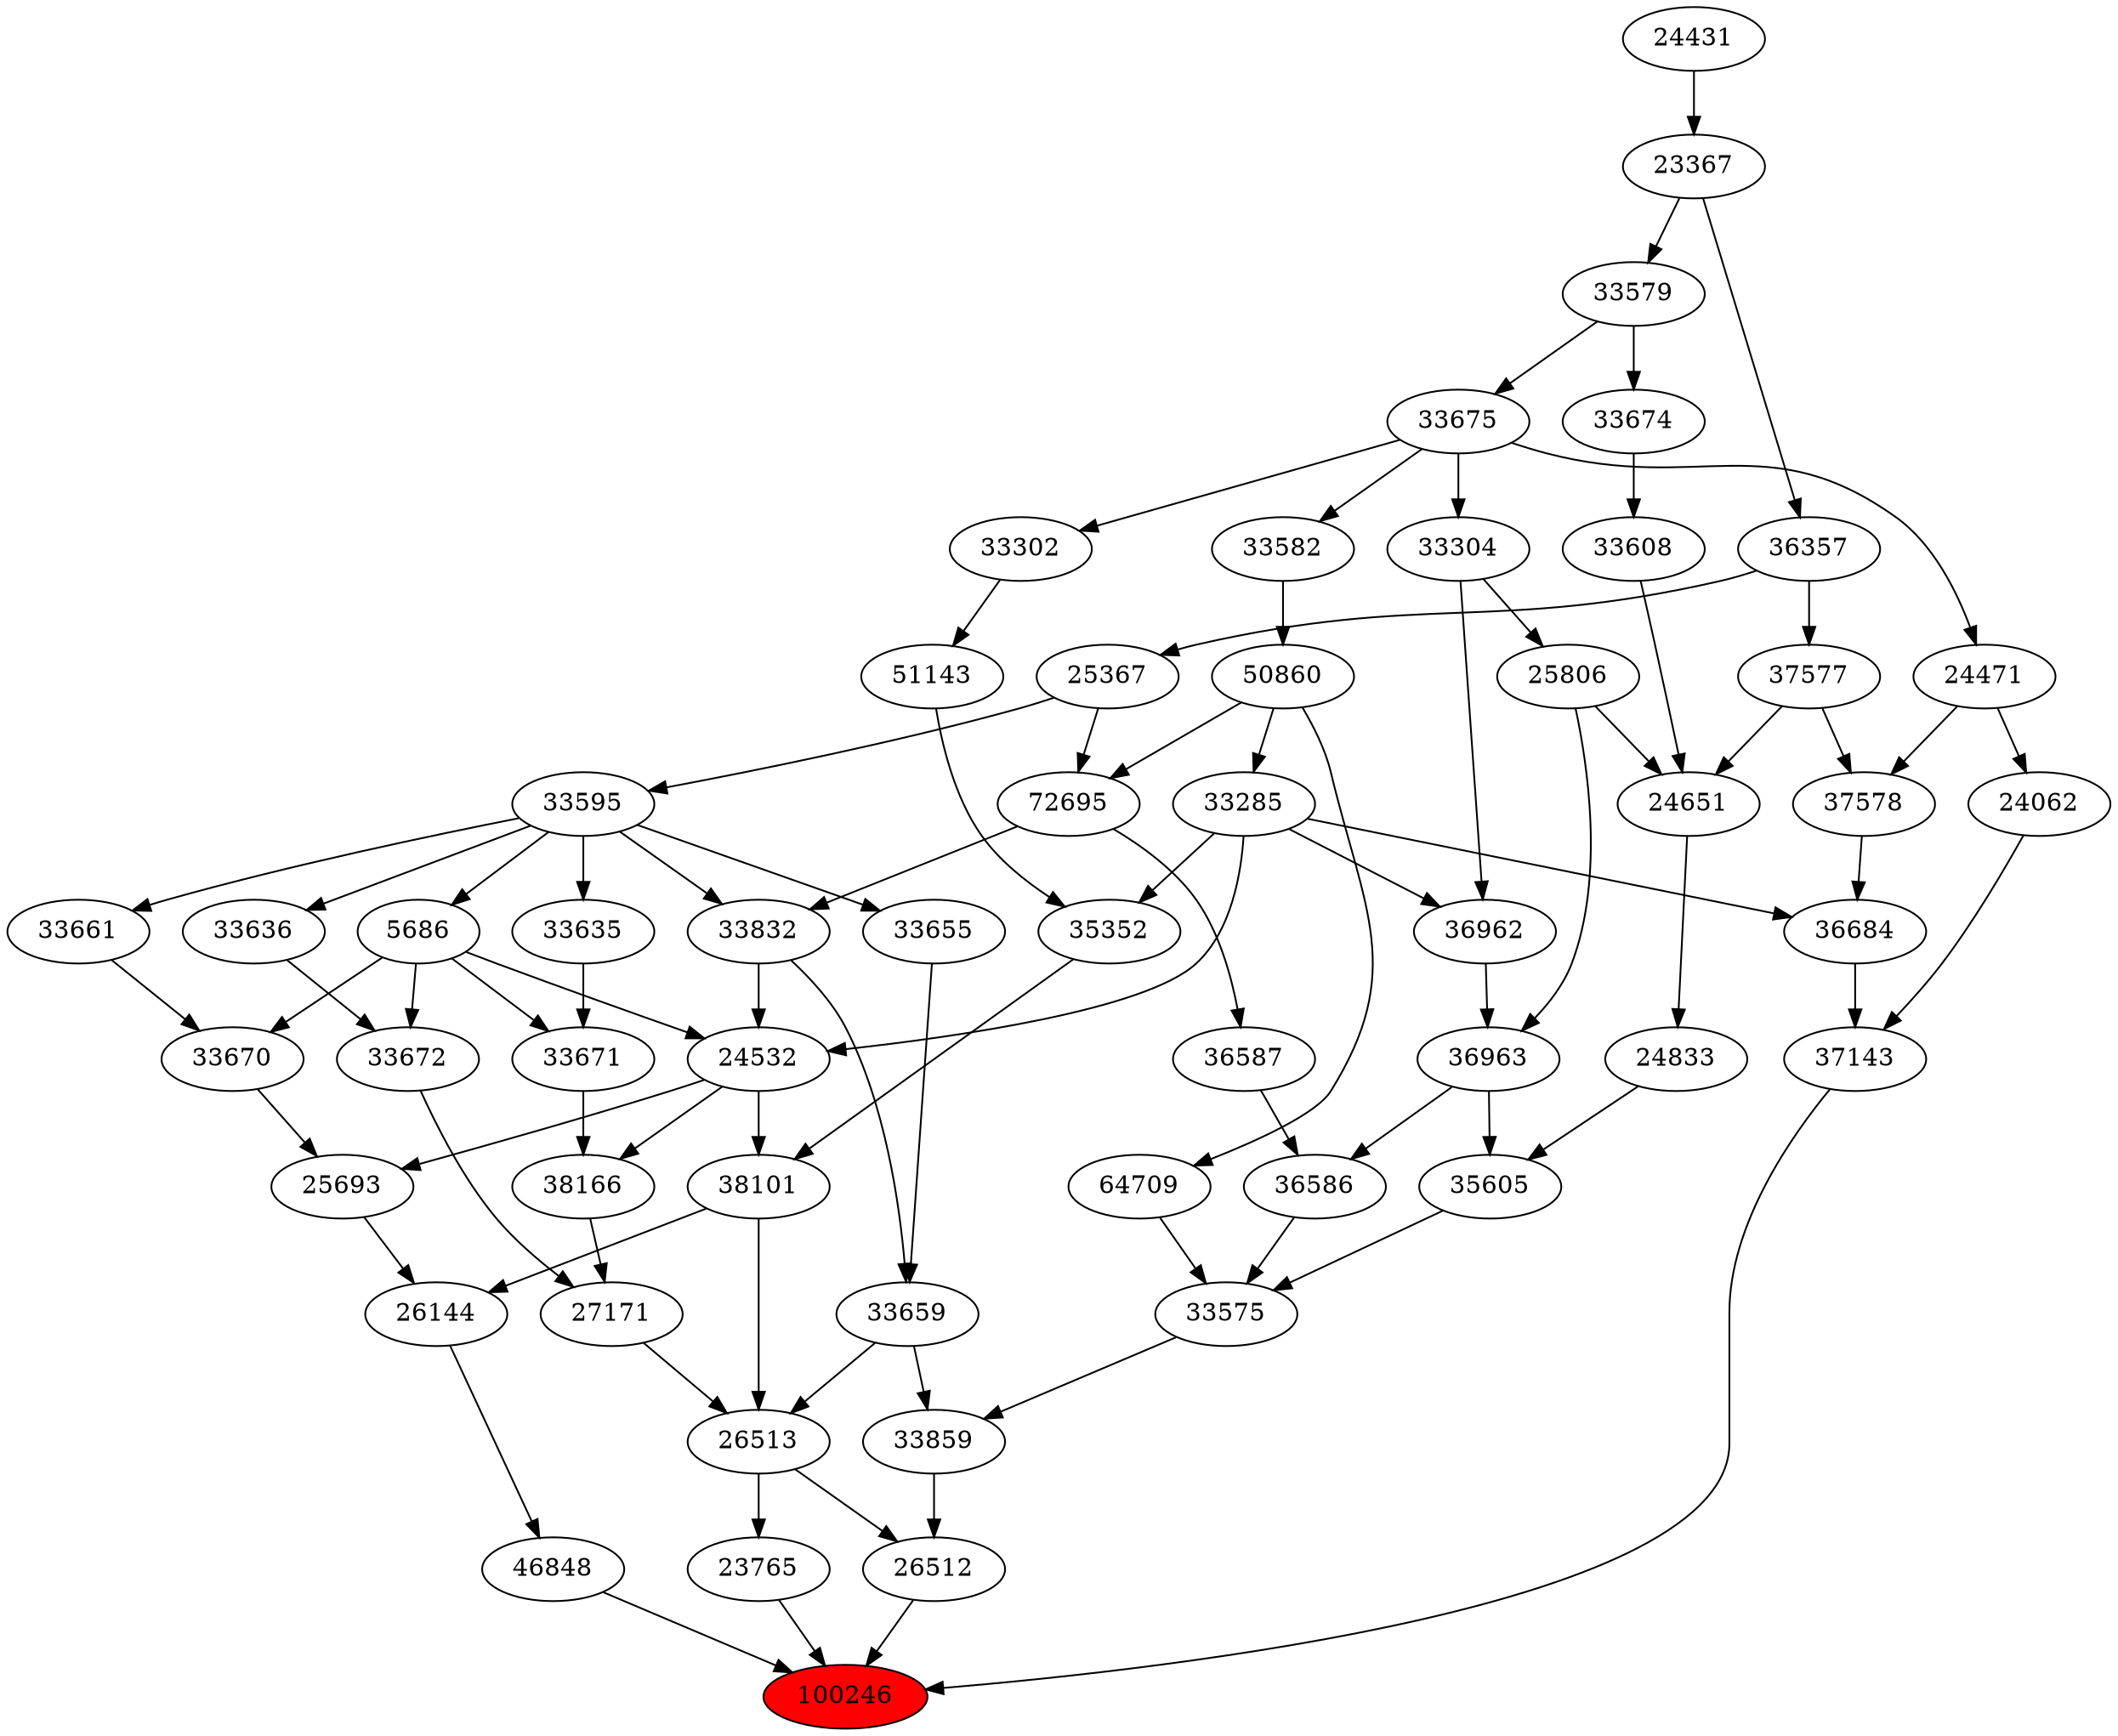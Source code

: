 strict digraph{ 
100246 [label="100246" fillcolor=red style=filled]
26512 -> 100246
46848 -> 100246
37143 -> 100246
23765 -> 100246
26512 [label="26512"]
26513 -> 26512
33859 -> 26512
46848 [label="46848"]
26144 -> 46848
37143 [label="37143"]
36684 -> 37143
24062 -> 37143
23765 [label="23765"]
26513 -> 23765
26513 [label="26513"]
27171 -> 26513
38101 -> 26513
33659 -> 26513
33859 [label="33859"]
33575 -> 33859
33659 -> 33859
26144 [label="26144"]
38101 -> 26144
25693 -> 26144
36684 [label="36684"]
33285 -> 36684
37578 -> 36684
24062 [label="24062"]
24471 -> 24062
27171 [label="27171"]
33672 -> 27171
38166 -> 27171
38101 [label="38101"]
24532 -> 38101
35352 -> 38101
33659 [label="33659"]
33655 -> 33659
33832 -> 33659
33575 [label="33575"]
36586 -> 33575
35605 -> 33575
64709 -> 33575
25693 [label="25693"]
24532 -> 25693
33670 -> 25693
33285 [label="33285"]
50860 -> 33285
37578 [label="37578"]
24471 -> 37578
37577 -> 37578
24471 [label="24471"]
33675 -> 24471
33672 [label="33672"]
33636 -> 33672
5686 -> 33672
38166 [label="38166"]
24532 -> 38166
33671 -> 38166
24532 [label="24532"]
33285 -> 24532
5686 -> 24532
33832 -> 24532
35352 [label="35352"]
33285 -> 35352
51143 -> 35352
33655 [label="33655"]
33595 -> 33655
33832 [label="33832"]
72695 -> 33832
33595 -> 33832
36586 [label="36586"]
36587 -> 36586
36963 -> 36586
35605 [label="35605"]
24833 -> 35605
36963 -> 35605
64709 [label="64709"]
50860 -> 64709
33670 [label="33670"]
5686 -> 33670
33661 -> 33670
50860 [label="50860"]
33582 -> 50860
37577 [label="37577"]
36357 -> 37577
33675 [label="33675"]
33579 -> 33675
33636 [label="33636"]
33595 -> 33636
5686 [label="5686"]
33595 -> 5686
33671 [label="33671"]
5686 -> 33671
33635 -> 33671
51143 [label="51143"]
33302 -> 51143
33595 [label="33595"]
25367 -> 33595
72695 [label="72695"]
50860 -> 72695
25367 -> 72695
36587 [label="36587"]
72695 -> 36587
36963 [label="36963"]
36962 -> 36963
25806 -> 36963
24833 [label="24833"]
24651 -> 24833
33661 [label="33661"]
33595 -> 33661
33582 [label="33582"]
33675 -> 33582
36357 [label="36357"]
23367 -> 36357
33579 [label="33579"]
23367 -> 33579
33635 [label="33635"]
33595 -> 33635
33302 [label="33302"]
33675 -> 33302
25367 [label="25367"]
36357 -> 25367
36962 [label="36962"]
33285 -> 36962
33304 -> 36962
25806 [label="25806"]
33304 -> 25806
24651 [label="24651"]
25806 -> 24651
33608 -> 24651
37577 -> 24651
23367 [label="23367"]
24431 -> 23367
33304 [label="33304"]
33675 -> 33304
33608 [label="33608"]
33674 -> 33608
24431 [label="24431"]
33674 [label="33674"]
33579 -> 33674
}